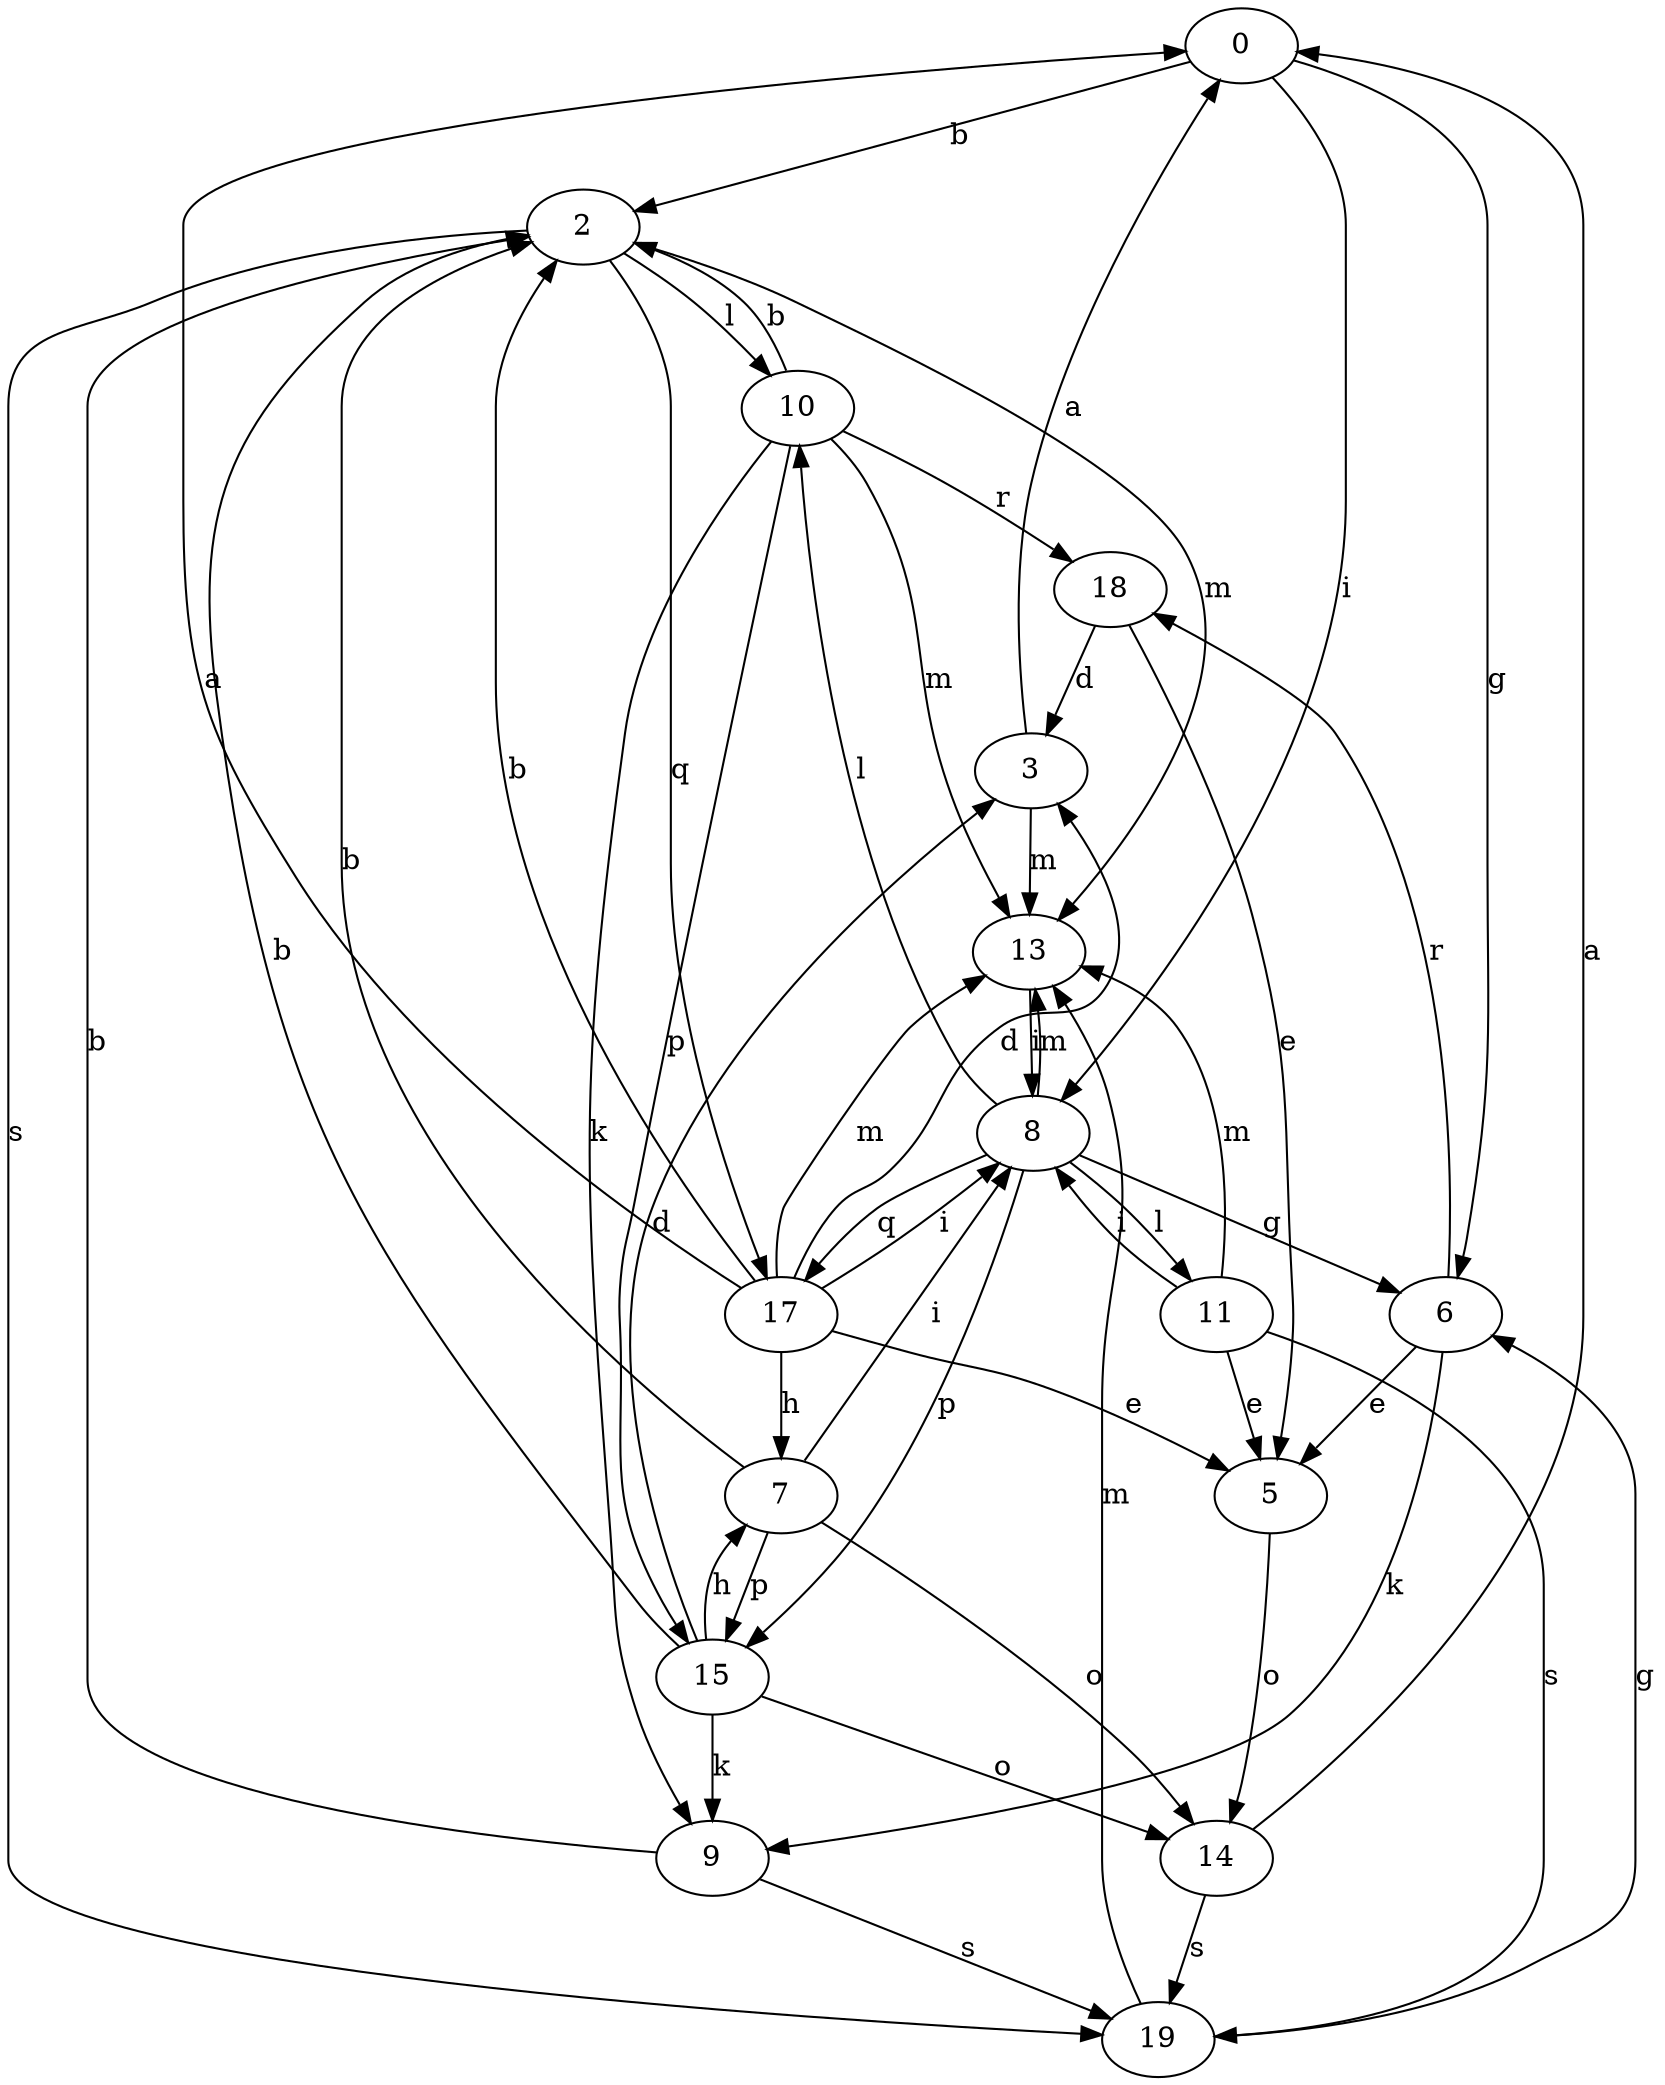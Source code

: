 strict digraph  {
0;
2;
3;
5;
6;
7;
8;
9;
10;
11;
13;
14;
15;
17;
18;
19;
0 -> 2  [label=b];
0 -> 6  [label=g];
0 -> 8  [label=i];
2 -> 10  [label=l];
2 -> 13  [label=m];
2 -> 17  [label=q];
2 -> 19  [label=s];
3 -> 0  [label=a];
3 -> 13  [label=m];
5 -> 14  [label=o];
6 -> 5  [label=e];
6 -> 9  [label=k];
6 -> 18  [label=r];
7 -> 2  [label=b];
7 -> 8  [label=i];
7 -> 14  [label=o];
7 -> 15  [label=p];
8 -> 6  [label=g];
8 -> 10  [label=l];
8 -> 11  [label=l];
8 -> 13  [label=m];
8 -> 15  [label=p];
8 -> 17  [label=q];
9 -> 2  [label=b];
9 -> 19  [label=s];
10 -> 2  [label=b];
10 -> 9  [label=k];
10 -> 13  [label=m];
10 -> 15  [label=p];
10 -> 18  [label=r];
11 -> 5  [label=e];
11 -> 8  [label=i];
11 -> 13  [label=m];
11 -> 19  [label=s];
13 -> 8  [label=i];
14 -> 0  [label=a];
14 -> 19  [label=s];
15 -> 2  [label=b];
15 -> 3  [label=d];
15 -> 7  [label=h];
15 -> 9  [label=k];
15 -> 14  [label=o];
17 -> 0  [label=a];
17 -> 2  [label=b];
17 -> 3  [label=d];
17 -> 5  [label=e];
17 -> 7  [label=h];
17 -> 8  [label=i];
17 -> 13  [label=m];
18 -> 3  [label=d];
18 -> 5  [label=e];
19 -> 6  [label=g];
19 -> 13  [label=m];
}
